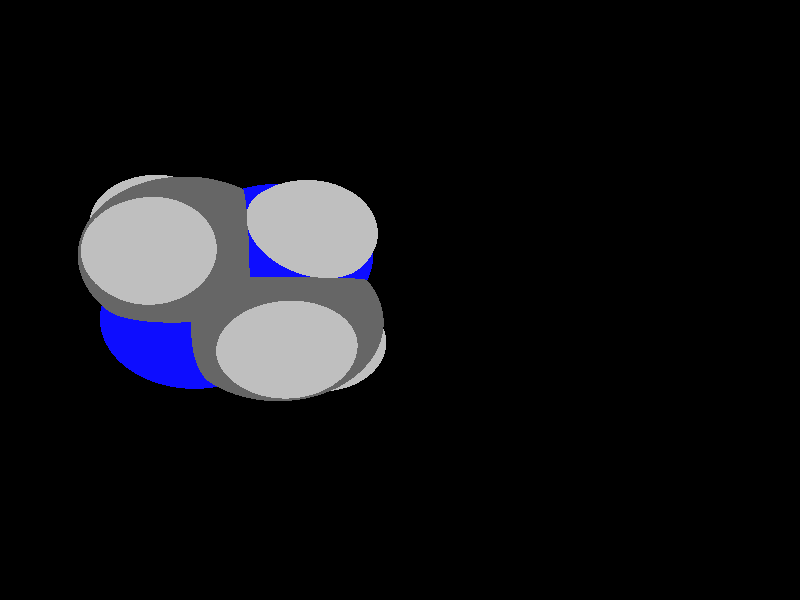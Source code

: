 global_settings {
	ambient_light rgb <0.200000002980232, 0.200000002980232, 0.200000002980232>
	max_trace_level 15
}

background { color rgb <0,0,0> }

camera {
	perspective
	location <-8.43058414509842, -2.53285749243984, 17.5881153154009>
	angle 40
	up <0.566269614135236, -0.808297222338942, -0.161227554922482>
	right <-0.822817700725193, -0.565791229948753, -0.0533977104975987> * 1
	direction <-0.0480599155267534, 0.162898386954042, -0.985471643451669> }

light_source {
	<-19.3158488332444, -106.725834195251, 74.9751914842025>
	color rgb <1, 1, 1>
	fade_distance 180.686146687021
	fade_power 0
	spotlight
	area_light <20, 0, 0>, <0, 0, 20>, 20, 20
	circular
	orient
	point_at <19.3158488332444, 106.725834195251, -74.9751914842025>
}

light_source {
	<93.1087400450238, -2.86621186136516, -50.8520326028723>
	color rgb <0.300000011920929, 0.300000011920929, 0.300000011920929> shadowless
	fade_distance 180.686146687021
	fade_power 0
	parallel
	point_at <-93.1087400450238, 2.86621186136516, 50.8520326028723>
}

#default {
	finish {ambient 0.5 diffuse 1 specular 0.2 roughness .01 metallic 1}
}

union {
cylinder {
	<-6.7565012502676, 2.69084916980273, -0.174548101822764>, 	<-6.35573711883279, 2.12178386672439, -0.00293348369231258>, 0.075
	pigment { rgbt <0.0500000007450581, 0.0500000007450581, 1, 0> }
}
cylinder {
	<-6.35573711883279, 2.12178386672439, -0.00293348369231258>, 	<-5.93987865833358, 1.53128536074679, 0.175144805498338>, 0.075
	pigment { rgbt <0.400000005960464, 0.400000005960464, 0.400000005960464, 0> }
}
cylinder {
	<-6.7565012502676, 2.69084916980273, -0.174548101822764>, 	<-7.34304097739029, 2.30116017295442, -0.0403377459980823>, 0.075
	pigment { rgbt <0.0500000007450581, 0.0500000007450581, 1, 0> }
}
cylinder {
	<-7.34304097739029, 2.30116017295442, -0.0403377459980823>, 	<-7.95167206188779, 1.89679397949637, 0.0989274915282484>, 0.075
	pigment { rgbt <0.400000005960464, 0.400000005960464, 0.400000005960464, 0> }
}
cylinder {
	<-5.93987865833358, 1.53128536074679, 0.175144805498338>, 	<-6.53590789915744, 1.12900763451464, -0.00877666562860202>, 0.075
	pigment { rgbt <0.400000005960464, 0.400000005960464, 0.400000005960464, 0> }
}
cylinder {
	<-6.53590789915744, 1.12900763451464, -0.00877666562860202>, 	<-7.11025546436513, 0.741363511083129, -0.186007650110438>, 0.075
	pigment { rgbt <0.0500000007450581, 0.0500000007450581, 1, 0> }
}
cylinder {
	<-7.11025546436513, 0.741363511083129, -0.186007650110438>, 	<-7.52316998182819, 1.30837635077711, -0.0461793452440856>, 0.075
	pigment { rgbt <0.0500000007450581, 0.0500000007450581, 1, 0> }
}
cylinder {
	<-7.52316998182819, 1.30837635077711, -0.0461793452440856>, 	<-7.95167206188779, 1.89679397949637, 0.0989274915282484>, 0.075
	pigment { rgbt <0.400000005960464, 0.400000005960464, 0.400000005960464, 0> }
}
cylinder {
	<-5.93987865833358, 1.53128536074679, 0.175144805498338>, 	<-5.75988686259248, 1.49794489010136, 0.818616763910465>, 0.075
	pigment { rgbt <0.400000005960464, 0.400000005960464, 0.400000005960464, 0> }
}
cylinder {
	<-5.75988686259248, 1.49794489010136, 0.818616763910465>, 	<-5.64527297558588, 1.47671458391119, 1.22836223052851>, 0.075
	pigment { rgbt <0.75, 0.75, 0.75, 0> }
}
cylinder {
	<-5.93987865833358, 1.53128536074679, 0.175144805498338>, 	<-5.40444009001663, 1.43434587675413, -0.21261152259587>, 0.075
	pigment { rgbt <0.400000005960464, 0.400000005960464, 0.400000005960464, 0> }
}
cylinder {
	<-5.40444009001663, 1.43434587675413, -0.21261152259587>, 	<-5.06373073921438, 1.37266151068006, -0.459347963771026>, 0.075
	pigment { rgbt <0.75, 0.75, 0.75, 0> }
}
cylinder {
	<-7.95167206188779, 1.89679397949637, 0.0989274915282484>, 	<-8.45710293621006, 1.98896275662316, -0.328262444893411>, 0.075
	pigment { rgbt <0.400000005960464, 0.400000005960464, 0.400000005960464, 0> }
}
cylinder {
	<-8.45710293621006, 1.98896275662316, -0.328262444893411>, 	<-8.77871784267273, 2.04761143469246, -0.600091212038413>, 0.075
	pigment { rgbt <0.75, 0.75, 0.75, 0> }
}
cylinder {
	<-7.95167206188779, 1.89679397949637, 0.0989274915282484>, 	<-8.17852161083505, 1.93736965634628, 0.726986160260955>, 0.075
	pigment { rgbt <0.400000005960464, 0.400000005960464, 0.400000005960464, 0> }
}
cylinder {
	<-8.17852161083505, 1.93736965634628, 0.726986160260955>, 	<-8.32297324244128, 1.96320714534151, 1.12691686263131>, 0.075
	pigment { rgbt <0.75, 0.75, 0.75, 0> }
}
cylinder {
	<-6.7565012502676, 2.69084916980273, -0.174548101822764>, 	<-6.71246988014475, 2.80743891405997, -0.777658618113165>, 0.075
	pigment { rgbt <0.0500000007450581, 0.0500000007450581, 1, 0> }
}
cylinder {
	<-6.71246988014475, 2.80743891405997, -0.777658618113165>, 	<-6.68388178078951, 2.88313674456873, -1.1692381513822>, 0.075
	pigment { rgbt <0.75, 0.75, 0.75, 0> }
}
cylinder {
	<-7.11025546436513, 0.741363511083129, -0.186007650110438>, 	<-7.21045497554252, 0.269648370771986, 0.196645119037108>, 0.075
	pigment { rgbt <0.0500000007450581, 0.0500000007450581, 1, 0> }
}
cylinder {
	<-7.21045497554252, 0.269648370771986, 0.196645119037108>, 	<-7.27549745451955, -0.0365559383739658, 0.445036397600532>, 0.075
	pigment { rgbt <0.75, 0.75, 0.75, 0> }
}
sphere {
	<-6.7565012502676, 2.69084916980273, -0.174548101822764>, 0.3834
	pigment { rgbt <0.0500000007450581, 0.0500000007450581, 1,0> }
}
sphere {
	<-5.93987865833358, 1.53128536074679, 0.175144805498338>, 0.4104
	pigment { rgbt <0.400000005960464, 0.400000005960464, 0.400000005960464,0> }
}
sphere {
	<-7.11025546436513, 0.741363511083129, -0.186007650110438>, 0.3834
	pigment { rgbt <0.0500000007450581, 0.0500000007450581, 1,0> }
}
sphere {
	<-7.95167206188779, 1.89679397949637, 0.0989274915282484>, 0.4104
	pigment { rgbt <0.400000005960464, 0.400000005960464, 0.400000005960464,0> }
}
sphere {
	<-5.64527297558588, 1.47671458391119, 1.22836223052851>, 0.1674
	pigment { rgbt <0.75, 0.75, 0.75,0> }
}
sphere {
	<-5.06373073921438, 1.37266151068006, -0.459347963771026>, 0.1674
	pigment { rgbt <0.75, 0.75, 0.75,0> }
}
sphere {
	<-8.77871784267273, 2.04761143469246, -0.600091212038413>, 0.1674
	pigment { rgbt <0.75, 0.75, 0.75,0> }
}
sphere {
	<-8.32297324244128, 1.96320714534151, 1.12691686263131>, 0.1674
	pigment { rgbt <0.75, 0.75, 0.75,0> }
}
sphere {
	<-6.68388178078951, 2.88313674456873, -1.1692381513822>, 0.1674
	pigment { rgbt <0.75, 0.75, 0.75,0> }
}
sphere {
	<-7.27549745451955, -0.0365559383739658, 0.445036397600532>, 0.1674
	pigment { rgbt <0.75, 0.75, 0.75,0> }
}
}
merge {
}
union {
}
merge {
sphere {
	<-6.7565012502676, 2.69084916980273, -0.174548101822764>, 1.549845
	pigment { rgbt <0, 0, 0,0> }
}
sphere {
	<-5.93987865833358, 1.53128536074679, 0.175144805498338>, 1.69983
	pigment { rgbt <0, 0, 0,0> }
}
sphere {
	<-7.11025546436513, 0.741363511083129, -0.186007650110438>, 1.549845
	pigment { rgbt <0, 0, 0,0> }
}
sphere {
	<-7.95167206188779, 1.89679397949637, 0.0989274915282484>, 1.69983
	pigment { rgbt <0, 0, 0,0> }
}
sphere {
	<-5.64527297558588, 1.47671458391119, 1.22836223052851>, 1.09989
	pigment { rgbt <0, 0, 0,0> }
}
sphere {
	<-5.06373073921438, 1.37266151068006, -0.459347963771026>, 1.09989
	pigment { rgbt <0, 0, 0,0> }
}
sphere {
	<-8.77871784267273, 2.04761143469246, -0.600091212038413>, 1.09989
	pigment { rgbt <0, 0, 0,0> }
}
sphere {
	<-8.32297324244128, 1.96320714534151, 1.12691686263131>, 1.09989
	pigment { rgbt <0, 0, 0,0> }
}
sphere {
	<-6.68388178078951, 2.88313674456873, -1.1692381513822>, 1.09989
	pigment { rgbt <0, 0, 0,0> }
}
sphere {
	<-7.27549745451955, -0.0365559383739658, 0.445036397600532>, 1.09989
	pigment { rgbt <0, 0, 0,0> }
}
sphere {
	<-6.7565012502676, 2.69084916980273, -0.174548101822764>, 1.55
	pigment { rgbt <0.0500000007450581, 0.0500000007450581, 1,0.350000023841858> }
}
sphere {
	<-5.93987865833358, 1.53128536074679, 0.175144805498338>, 1.7
	pigment { rgbt <0.400000005960464, 0.400000005960464, 0.400000005960464,0.350000023841858> }
}
sphere {
	<-7.11025546436513, 0.741363511083129, -0.186007650110438>, 1.55
	pigment { rgbt <0.0500000007450581, 0.0500000007450581, 1,0.350000023841858> }
}
sphere {
	<-7.95167206188779, 1.89679397949637, 0.0989274915282484>, 1.7
	pigment { rgbt <0.400000005960464, 0.400000005960464, 0.400000005960464,0.350000023841858> }
}
sphere {
	<-5.64527297558588, 1.47671458391119, 1.22836223052851>, 1.1
	pigment { rgbt <0.75, 0.75, 0.75,0.350000023841858> }
}
sphere {
	<-5.06373073921438, 1.37266151068006, -0.459347963771026>, 1.1
	pigment { rgbt <0.75, 0.75, 0.75,0.350000023841858> }
}
sphere {
	<-8.77871784267273, 2.04761143469246, -0.600091212038413>, 1.1
	pigment { rgbt <0.75, 0.75, 0.75,0.350000023841858> }
}
sphere {
	<-8.32297324244128, 1.96320714534151, 1.12691686263131>, 1.1
	pigment { rgbt <0.75, 0.75, 0.75,0.350000023841858> }
}
sphere {
	<-6.68388178078951, 2.88313674456873, -1.1692381513822>, 1.1
	pigment { rgbt <0.75, 0.75, 0.75,0.350000023841858> }
}
sphere {
	<-7.27549745451955, -0.0365559383739658, 0.445036397600532>, 1.1
	pigment { rgbt <0.75, 0.75, 0.75,0.350000023841858> }
}
}
